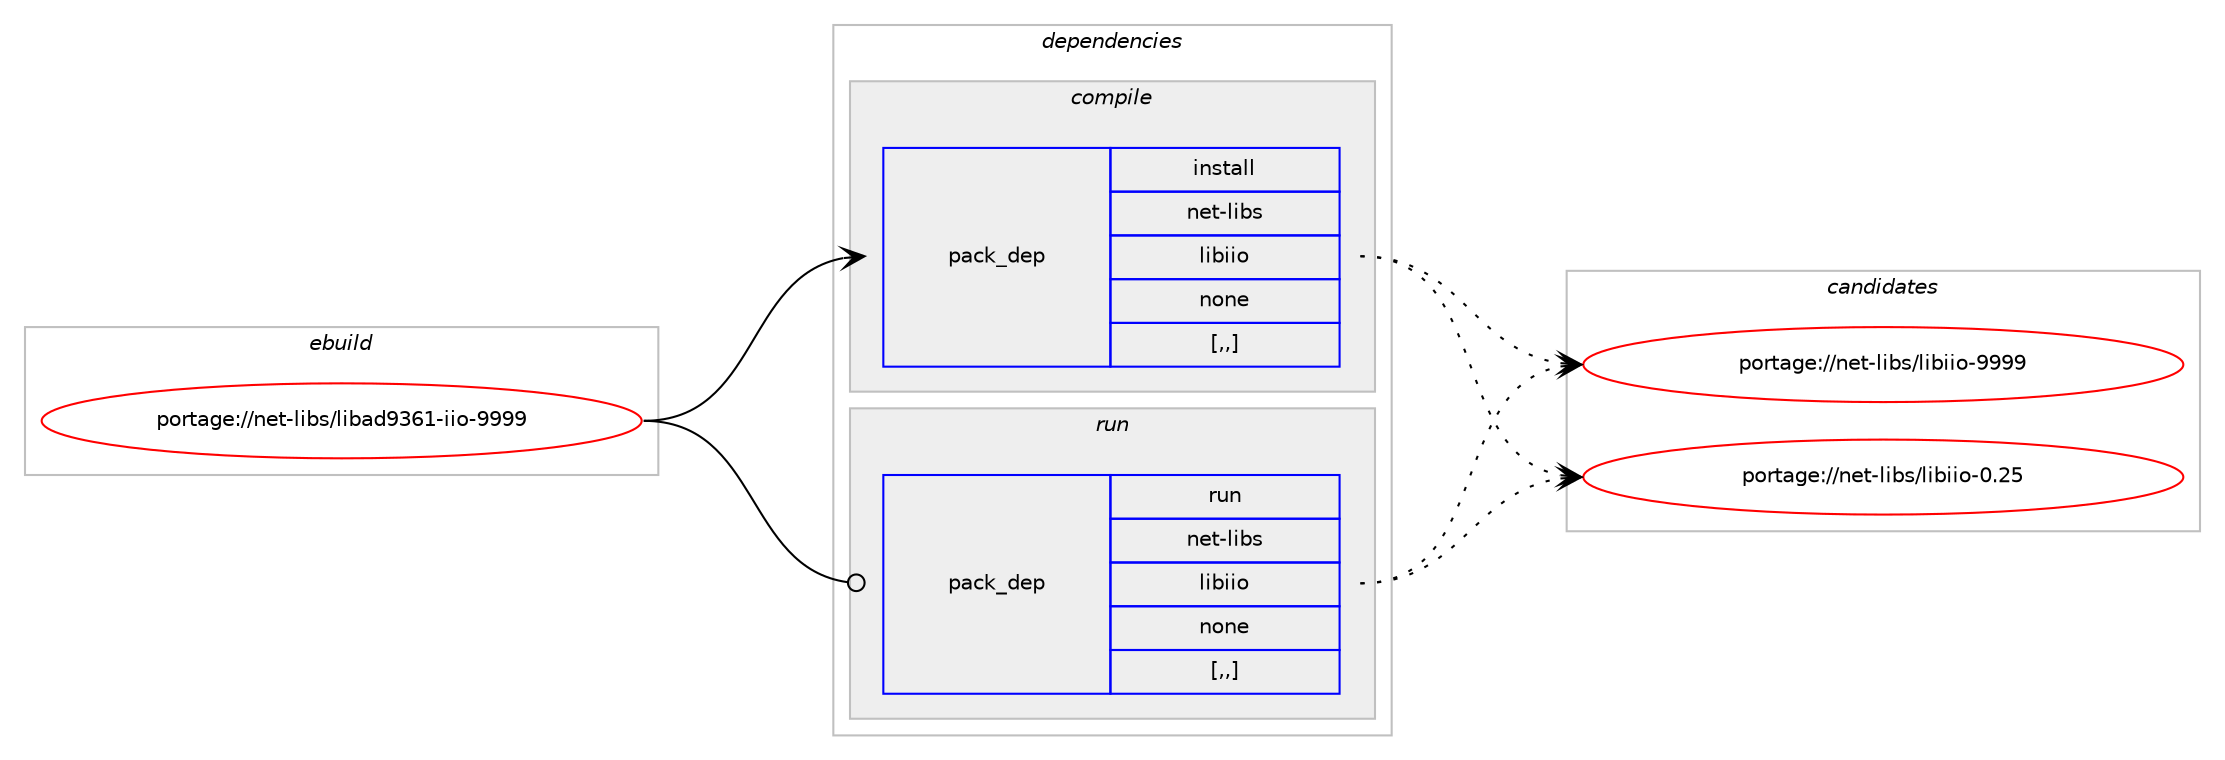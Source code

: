 digraph prolog {

# *************
# Graph options
# *************

newrank=true;
concentrate=true;
compound=true;
graph [rankdir=LR,fontname=Helvetica,fontsize=10,ranksep=1.5];#, ranksep=2.5, nodesep=0.2];
edge  [arrowhead=vee];
node  [fontname=Helvetica,fontsize=10];

# **********
# The ebuild
# **********

subgraph cluster_leftcol {
color=gray;
label=<<i>ebuild</i>>;
id [label="portage://net-libs/libad9361-iio-9999", color=red, width=4, href="../net-libs/libad9361-iio-9999.svg"];
}

# ****************
# The dependencies
# ****************

subgraph cluster_midcol {
color=gray;
label=<<i>dependencies</i>>;
subgraph cluster_compile {
fillcolor="#eeeeee";
style=filled;
label=<<i>compile</i>>;
subgraph pack262673 {
dependency358820 [label=<<TABLE BORDER="0" CELLBORDER="1" CELLSPACING="0" CELLPADDING="4" WIDTH="220"><TR><TD ROWSPAN="6" CELLPADDING="30">pack_dep</TD></TR><TR><TD WIDTH="110">install</TD></TR><TR><TD>net-libs</TD></TR><TR><TD>libiio</TD></TR><TR><TD>none</TD></TR><TR><TD>[,,]</TD></TR></TABLE>>, shape=none, color=blue];
}
id:e -> dependency358820:w [weight=20,style="solid",arrowhead="vee"];
}
subgraph cluster_compileandrun {
fillcolor="#eeeeee";
style=filled;
label=<<i>compile and run</i>>;
}
subgraph cluster_run {
fillcolor="#eeeeee";
style=filled;
label=<<i>run</i>>;
subgraph pack262674 {
dependency358821 [label=<<TABLE BORDER="0" CELLBORDER="1" CELLSPACING="0" CELLPADDING="4" WIDTH="220"><TR><TD ROWSPAN="6" CELLPADDING="30">pack_dep</TD></TR><TR><TD WIDTH="110">run</TD></TR><TR><TD>net-libs</TD></TR><TR><TD>libiio</TD></TR><TR><TD>none</TD></TR><TR><TD>[,,]</TD></TR></TABLE>>, shape=none, color=blue];
}
id:e -> dependency358821:w [weight=20,style="solid",arrowhead="odot"];
}
}

# **************
# The candidates
# **************

subgraph cluster_choices {
rank=same;
color=gray;
label=<<i>candidates</i>>;

subgraph choice262673 {
color=black;
nodesep=1;
choice110101116451081059811547108105981051051114557575757 [label="portage://net-libs/libiio-9999", color=red, width=4,href="../net-libs/libiio-9999.svg"];
choice110101116451081059811547108105981051051114548465053 [label="portage://net-libs/libiio-0.25", color=red, width=4,href="../net-libs/libiio-0.25.svg"];
dependency358820:e -> choice110101116451081059811547108105981051051114557575757:w [style=dotted,weight="100"];
dependency358820:e -> choice110101116451081059811547108105981051051114548465053:w [style=dotted,weight="100"];
}
subgraph choice262674 {
color=black;
nodesep=1;
choice110101116451081059811547108105981051051114557575757 [label="portage://net-libs/libiio-9999", color=red, width=4,href="../net-libs/libiio-9999.svg"];
choice110101116451081059811547108105981051051114548465053 [label="portage://net-libs/libiio-0.25", color=red, width=4,href="../net-libs/libiio-0.25.svg"];
dependency358821:e -> choice110101116451081059811547108105981051051114557575757:w [style=dotted,weight="100"];
dependency358821:e -> choice110101116451081059811547108105981051051114548465053:w [style=dotted,weight="100"];
}
}

}
